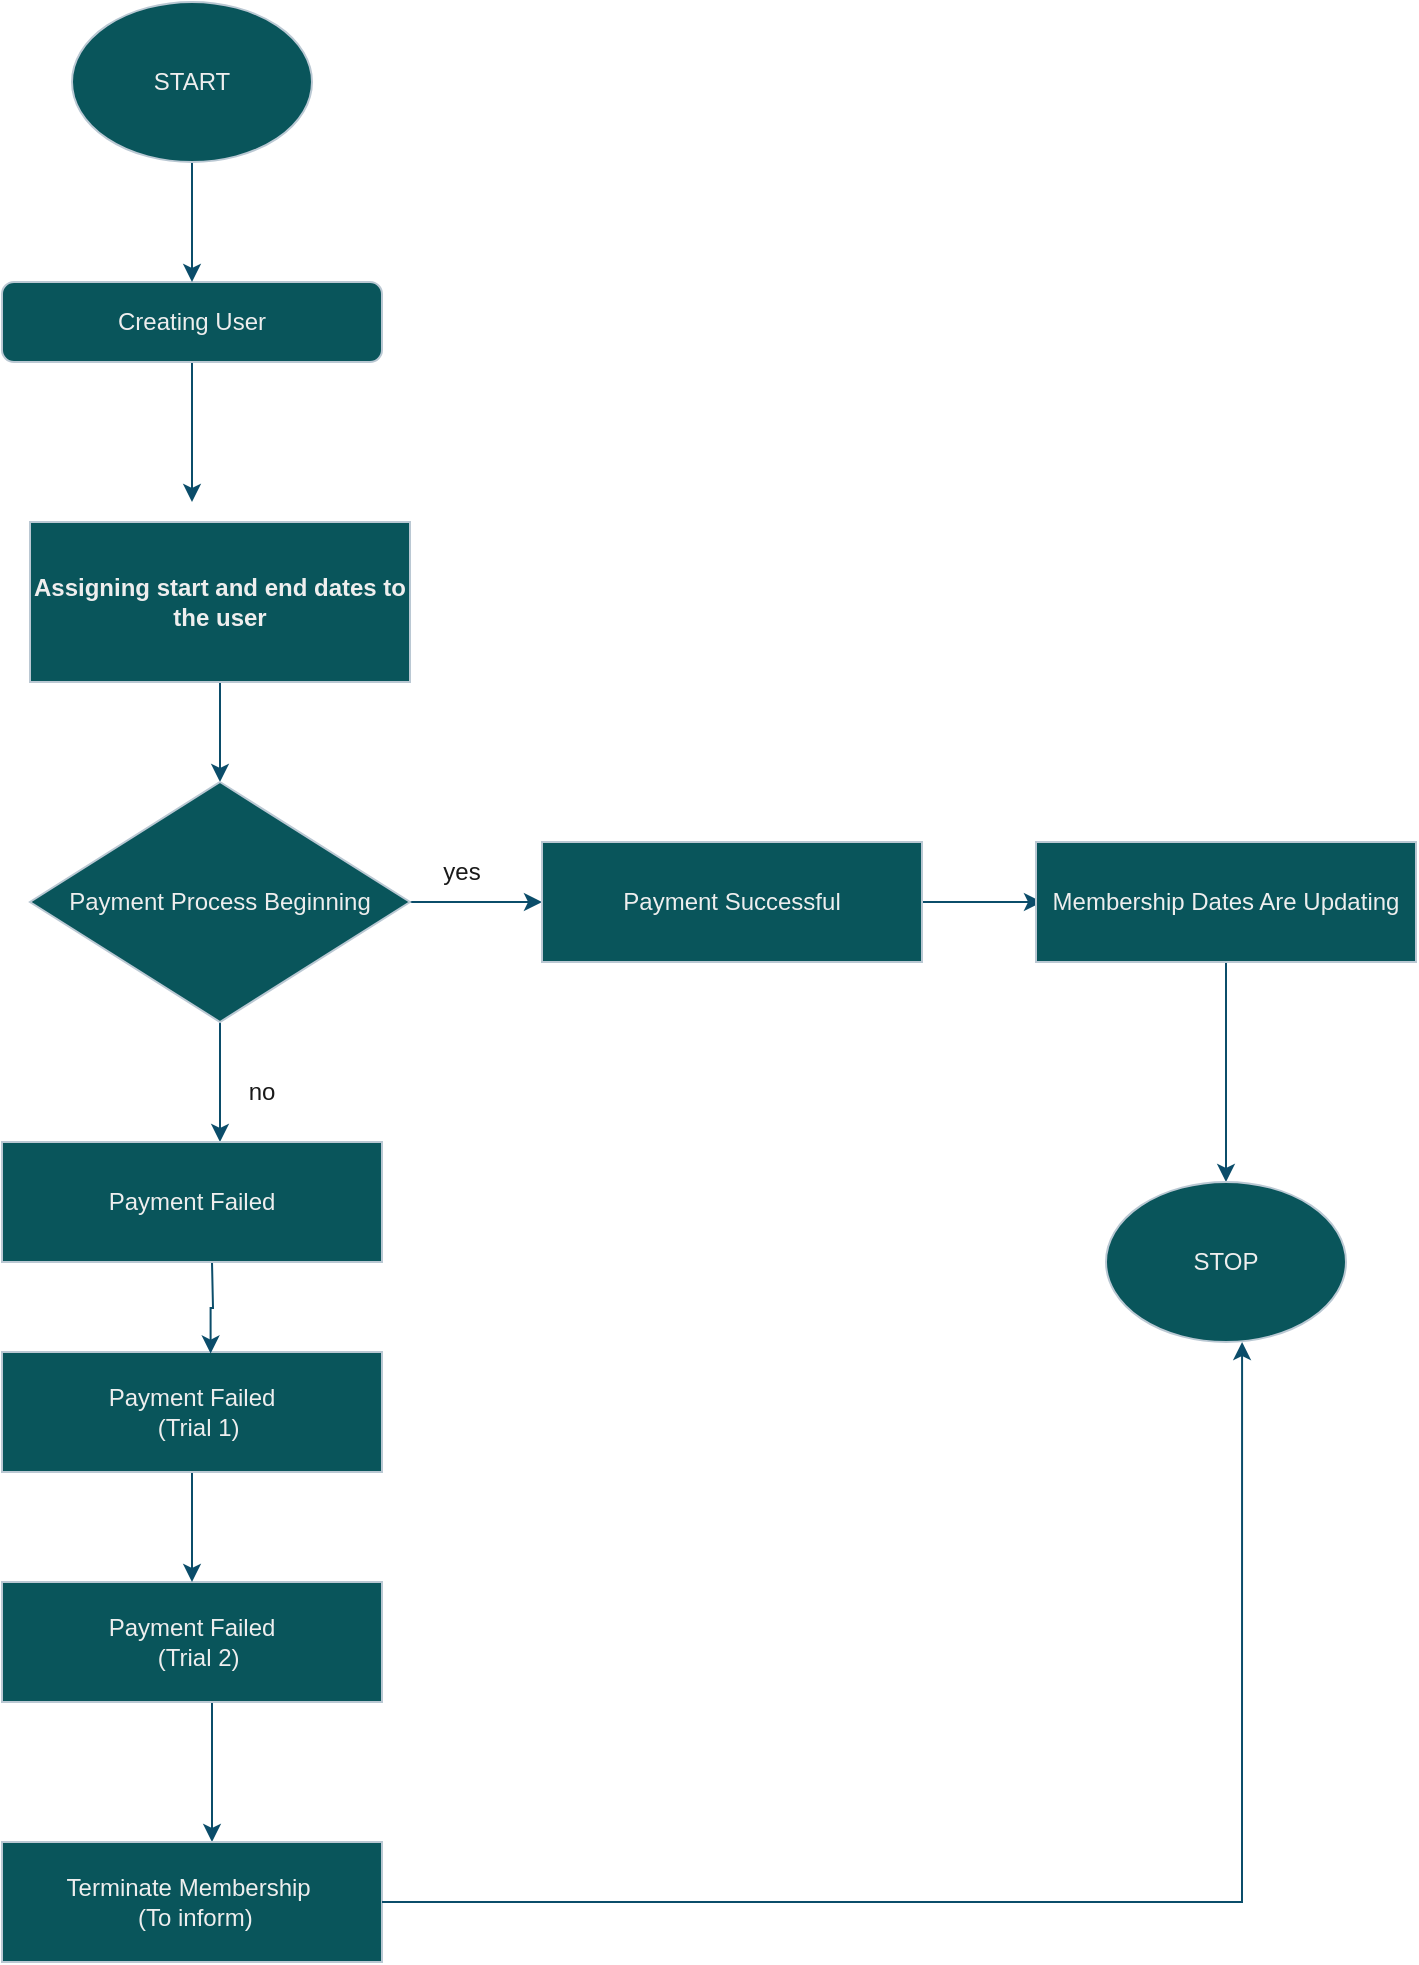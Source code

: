 <mxfile version="22.1.21" type="google">
  <diagram id="C5RBs43oDa-KdzZeNtuy" name="Page-1">
    <mxGraphModel grid="1" page="1" gridSize="10" guides="1" tooltips="1" connect="1" arrows="1" fold="1" pageScale="1" pageWidth="827" pageHeight="1169" math="0" shadow="0">
      <root>
        <mxCell id="WIyWlLk6GJQsqaUBKTNV-0" />
        <mxCell id="WIyWlLk6GJQsqaUBKTNV-1" parent="WIyWlLk6GJQsqaUBKTNV-0" />
        <mxCell id="9celm4hVIHk-8QbSnU9N-41" style="edgeStyle=orthogonalEdgeStyle;rounded=0;orthogonalLoop=1;jettySize=auto;html=1;exitX=0.5;exitY=1;exitDx=0;exitDy=0;strokeColor=#0B4D6A;" edge="1" parent="WIyWlLk6GJQsqaUBKTNV-1" source="9celm4hVIHk-8QbSnU9N-17">
          <mxGeometry relative="1" as="geometry">
            <mxPoint x="185" y="310" as="targetPoint" />
          </mxGeometry>
        </mxCell>
        <mxCell id="9celm4hVIHk-8QbSnU9N-17" value="Creating User" style="rounded=1;whiteSpace=wrap;html=1;fontSize=12;glass=0;strokeWidth=1;shadow=0;labelBackgroundColor=none;fillColor=#09555B;strokeColor=#BAC8D3;fontColor=#EEEEEE;" vertex="1" parent="WIyWlLk6GJQsqaUBKTNV-1">
          <mxGeometry x="90" y="200" width="190" height="40" as="geometry" />
        </mxCell>
        <mxCell id="9celm4hVIHk-8QbSnU9N-18" style="edgeStyle=orthogonalEdgeStyle;rounded=0;orthogonalLoop=1;jettySize=auto;html=1;entryX=0;entryY=0.5;entryDx=0;entryDy=0;strokeColor=#0B4D6A;labelBackgroundColor=none;fontColor=default;" edge="1" parent="WIyWlLk6GJQsqaUBKTNV-1">
          <mxGeometry relative="1" as="geometry">
            <mxPoint x="510" y="510" as="sourcePoint" />
            <mxPoint x="610" y="510" as="targetPoint" />
          </mxGeometry>
        </mxCell>
        <mxCell id="9celm4hVIHk-8QbSnU9N-19" style="edgeStyle=orthogonalEdgeStyle;rounded=0;orthogonalLoop=1;jettySize=auto;html=1;strokeColor=#0B4D6A;labelBackgroundColor=none;fontColor=default;" edge="1" parent="WIyWlLk6GJQsqaUBKTNV-1" source="9celm4hVIHk-8QbSnU9N-20">
          <mxGeometry relative="1" as="geometry">
            <mxPoint x="199" y="450" as="targetPoint" />
          </mxGeometry>
        </mxCell>
        <mxCell id="9celm4hVIHk-8QbSnU9N-20" value="Assigning start and end dates to the user" style="rounded=0;whiteSpace=wrap;html=1;flipH=0;strokeColor=#BAC8D3;fontStyle=1;labelBackgroundColor=none;fillColor=#09555B;fontColor=#EEEEEE;fontFamily=Helvetica;" vertex="1" parent="WIyWlLk6GJQsqaUBKTNV-1">
          <mxGeometry x="104" y="320" width="190" height="80" as="geometry" />
        </mxCell>
        <mxCell id="9celm4hVIHk-8QbSnU9N-22" value="" style="edgeStyle=orthogonalEdgeStyle;rounded=0;orthogonalLoop=1;jettySize=auto;html=1;exitX=0.5;exitY=1;exitDx=0;exitDy=0;strokeColor=#0B4D6A;labelBackgroundColor=none;fontColor=default;" edge="1" parent="WIyWlLk6GJQsqaUBKTNV-1" target="9celm4hVIHk-8QbSnU9N-25">
          <mxGeometry relative="1" as="geometry">
            <mxPoint x="197" y="590" as="targetPoint" />
            <mxPoint x="197" y="510" as="sourcePoint" />
          </mxGeometry>
        </mxCell>
        <mxCell id="9celm4hVIHk-8QbSnU9N-23" style="edgeStyle=orthogonalEdgeStyle;rounded=0;orthogonalLoop=1;jettySize=auto;html=1;exitX=0.5;exitY=1;exitDx=0;exitDy=0;strokeColor=#0B4D6A;labelBackgroundColor=none;fontColor=default;" edge="1" parent="WIyWlLk6GJQsqaUBKTNV-1" source="9celm4hVIHk-8QbSnU9N-25">
          <mxGeometry relative="1" as="geometry">
            <mxPoint x="199" y="630" as="targetPoint" />
          </mxGeometry>
        </mxCell>
        <mxCell id="9celm4hVIHk-8QbSnU9N-24" style="edgeStyle=orthogonalEdgeStyle;rounded=0;orthogonalLoop=1;jettySize=auto;html=1;entryX=0;entryY=0.5;entryDx=0;entryDy=0;strokeColor=#0B4D6A;labelBackgroundColor=none;fontColor=default;" edge="1" parent="WIyWlLk6GJQsqaUBKTNV-1" source="9celm4hVIHk-8QbSnU9N-25">
          <mxGeometry relative="1" as="geometry">
            <mxPoint x="360" y="510" as="targetPoint" />
          </mxGeometry>
        </mxCell>
        <mxCell id="9celm4hVIHk-8QbSnU9N-25" value="Payment Process Beginning" style="rhombus;whiteSpace=wrap;html=1;strokeColor=#BAC8D3;fontColor=#EEEEEE;fillColor=#09555B;labelBackgroundColor=none;" vertex="1" parent="WIyWlLk6GJQsqaUBKTNV-1">
          <mxGeometry x="104" y="450" width="190" height="120" as="geometry" />
        </mxCell>
        <mxCell id="9celm4hVIHk-8QbSnU9N-26" value="&lt;font color=&quot;#1a1a1a&quot;&gt;yes&lt;/font&gt;" style="text;strokeColor=none;align=center;fillColor=none;html=1;verticalAlign=middle;whiteSpace=wrap;rounded=0;fontColor=#EEEEEE;" vertex="1" parent="WIyWlLk6GJQsqaUBKTNV-1">
          <mxGeometry x="290" y="480" width="60" height="30" as="geometry" />
        </mxCell>
        <mxCell id="9celm4hVIHk-8QbSnU9N-27" value="&lt;font color=&quot;#1a1a1a&quot;&gt;no&lt;/font&gt;" style="text;strokeColor=none;align=center;fillColor=none;html=1;verticalAlign=middle;whiteSpace=wrap;rounded=0;fontColor=#EEEEEE;" vertex="1" parent="WIyWlLk6GJQsqaUBKTNV-1">
          <mxGeometry x="190" y="590" width="60" height="30" as="geometry" />
        </mxCell>
        <mxCell id="9celm4hVIHk-8QbSnU9N-28" style="edgeStyle=orthogonalEdgeStyle;rounded=0;orthogonalLoop=1;jettySize=auto;html=1;strokeColor=#0B4D6A;" edge="1" parent="WIyWlLk6GJQsqaUBKTNV-1">
          <mxGeometry relative="1" as="geometry">
            <mxPoint x="195" y="980" as="targetPoint" />
            <mxPoint x="195" y="900" as="sourcePoint" />
          </mxGeometry>
        </mxCell>
        <mxCell id="9celm4hVIHk-8QbSnU9N-29" value="&lt;div&gt;Terminate Membership&amp;nbsp;&lt;/div&gt;&lt;div&gt;&lt;span style=&quot;background-color: initial;&quot;&gt;&amp;nbsp;(To inform)&lt;/span&gt;&lt;/div&gt;" style="rounded=0;whiteSpace=wrap;html=1;strokeColor=#BAC8D3;fontColor=#EEEEEE;fillColor=#09555B;" vertex="1" parent="WIyWlLk6GJQsqaUBKTNV-1">
          <mxGeometry x="90" y="980" width="190" height="60" as="geometry" />
        </mxCell>
        <mxCell id="9celm4hVIHk-8QbSnU9N-30" value="&lt;div style=&quot;border-color: var(--border-color);&quot;&gt;Payment Failed&lt;/div&gt;&lt;div style=&quot;border-color: var(--border-color);&quot;&gt;&amp;nbsp; (Trial 2)&lt;/div&gt;" style="rounded=0;whiteSpace=wrap;html=1;strokeColor=#BAC8D3;fontColor=#EEEEEE;fillColor=#09555B;" vertex="1" parent="WIyWlLk6GJQsqaUBKTNV-1">
          <mxGeometry x="90" y="850" width="190" height="60" as="geometry" />
        </mxCell>
        <mxCell id="9celm4hVIHk-8QbSnU9N-31" style="edgeStyle=orthogonalEdgeStyle;rounded=0;orthogonalLoop=1;jettySize=auto;html=1;entryX=0.5;entryY=0;entryDx=0;entryDy=0;strokeColor=#0B4D6A;" edge="1" parent="WIyWlLk6GJQsqaUBKTNV-1" source="9celm4hVIHk-8QbSnU9N-32" target="9celm4hVIHk-8QbSnU9N-30">
          <mxGeometry relative="1" as="geometry" />
        </mxCell>
        <mxCell id="9celm4hVIHk-8QbSnU9N-32" value="&lt;div style=&quot;border-color: var(--border-color);&quot;&gt;Payment Failed&lt;/div&gt;&lt;div style=&quot;border-color: var(--border-color);&quot;&gt;&amp;nbsp; (Trial 1)&lt;br&gt;&lt;/div&gt;" style="rounded=0;whiteSpace=wrap;html=1;strokeColor=#BAC8D3;fontColor=#EEEEEE;fillColor=#09555B;" vertex="1" parent="WIyWlLk6GJQsqaUBKTNV-1">
          <mxGeometry x="90" y="735" width="190" height="60" as="geometry" />
        </mxCell>
        <mxCell id="9celm4hVIHk-8QbSnU9N-33" style="edgeStyle=orthogonalEdgeStyle;rounded=0;orthogonalLoop=1;jettySize=auto;html=1;exitX=0.5;exitY=1;exitDx=0;exitDy=0;entryX=0.549;entryY=0.013;entryDx=0;entryDy=0;entryPerimeter=0;strokeColor=#0B4D6A;" edge="1" parent="WIyWlLk6GJQsqaUBKTNV-1" target="9celm4hVIHk-8QbSnU9N-32">
          <mxGeometry relative="1" as="geometry">
            <mxPoint x="195" y="690" as="sourcePoint" />
          </mxGeometry>
        </mxCell>
        <mxCell id="9celm4hVIHk-8QbSnU9N-34" value="&lt;div style=&quot;border-color: var(--border-color);&quot;&gt;Payment Failed&lt;br&gt;&lt;/div&gt;" style="rounded=0;whiteSpace=wrap;html=1;strokeColor=#BAC8D3;fontColor=#EEEEEE;fillColor=#09555B;" vertex="1" parent="WIyWlLk6GJQsqaUBKTNV-1">
          <mxGeometry x="90" y="630" width="190" height="60" as="geometry" />
        </mxCell>
        <mxCell id="9celm4hVIHk-8QbSnU9N-35" value="&lt;div style=&quot;border-color: var(--border-color);&quot;&gt;Payment Successful&lt;br&gt;&lt;/div&gt;" style="rounded=0;whiteSpace=wrap;html=1;strokeColor=#BAC8D3;fontColor=#EEEEEE;fillColor=#09555B;" vertex="1" parent="WIyWlLk6GJQsqaUBKTNV-1">
          <mxGeometry x="360" y="480" width="190" height="60" as="geometry" />
        </mxCell>
        <mxCell id="9celm4hVIHk-8QbSnU9N-36" style="edgeStyle=orthogonalEdgeStyle;rounded=0;orthogonalLoop=1;jettySize=auto;html=1;strokeColor=#0B4D6A;" edge="1" parent="WIyWlLk6GJQsqaUBKTNV-1" source="9celm4hVIHk-8QbSnU9N-37">
          <mxGeometry relative="1" as="geometry">
            <mxPoint x="702" y="650" as="targetPoint" />
          </mxGeometry>
        </mxCell>
        <mxCell id="9celm4hVIHk-8QbSnU9N-37" value="&lt;div style=&quot;border-color: var(--border-color);&quot;&gt;Membership Dates Are Updating&lt;br&gt;&lt;/div&gt;" style="rounded=0;whiteSpace=wrap;html=1;strokeColor=#BAC8D3;fontColor=#EEEEEE;fillColor=#09555B;" vertex="1" parent="WIyWlLk6GJQsqaUBKTNV-1">
          <mxGeometry x="607" y="480" width="190" height="60" as="geometry" />
        </mxCell>
        <mxCell id="9celm4hVIHk-8QbSnU9N-38" value="STOP" style="ellipse;whiteSpace=wrap;html=1;strokeColor=#BAC8D3;fontColor=#EEEEEE;fillColor=#09555B;" vertex="1" parent="WIyWlLk6GJQsqaUBKTNV-1">
          <mxGeometry x="642" y="650" width="120" height="80" as="geometry" />
        </mxCell>
        <mxCell id="9celm4hVIHk-8QbSnU9N-40" style="edgeStyle=orthogonalEdgeStyle;rounded=0;orthogonalLoop=1;jettySize=auto;html=1;strokeColor=#0B4D6A;" edge="1" parent="WIyWlLk6GJQsqaUBKTNV-1" source="9celm4hVIHk-8QbSnU9N-39">
          <mxGeometry relative="1" as="geometry">
            <mxPoint x="185" y="200" as="targetPoint" />
          </mxGeometry>
        </mxCell>
        <mxCell id="9celm4hVIHk-8QbSnU9N-39" value="START" style="ellipse;whiteSpace=wrap;html=1;strokeColor=#BAC8D3;fontColor=#EEEEEE;fillColor=#09555B;" vertex="1" parent="WIyWlLk6GJQsqaUBKTNV-1">
          <mxGeometry x="125" y="60" width="120" height="80" as="geometry" />
        </mxCell>
        <mxCell id="9celm4hVIHk-8QbSnU9N-42" style="edgeStyle=orthogonalEdgeStyle;rounded=0;orthogonalLoop=1;jettySize=auto;html=1;exitX=1;exitY=0.5;exitDx=0;exitDy=0;entryX=0.567;entryY=1;entryDx=0;entryDy=0;entryPerimeter=0;strokeColor=#0B4D6A;" edge="1" parent="WIyWlLk6GJQsqaUBKTNV-1" source="9celm4hVIHk-8QbSnU9N-29" target="9celm4hVIHk-8QbSnU9N-38">
          <mxGeometry relative="1" as="geometry" />
        </mxCell>
      </root>
    </mxGraphModel>
  </diagram>
</mxfile>
